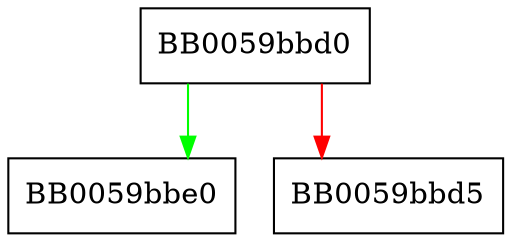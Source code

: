 digraph OSSL_DECODER_CTX_set_input_structure {
  node [shape="box"];
  graph [splines=ortho];
  BB0059bbd0 -> BB0059bbe0 [color="green"];
  BB0059bbd0 -> BB0059bbd5 [color="red"];
}